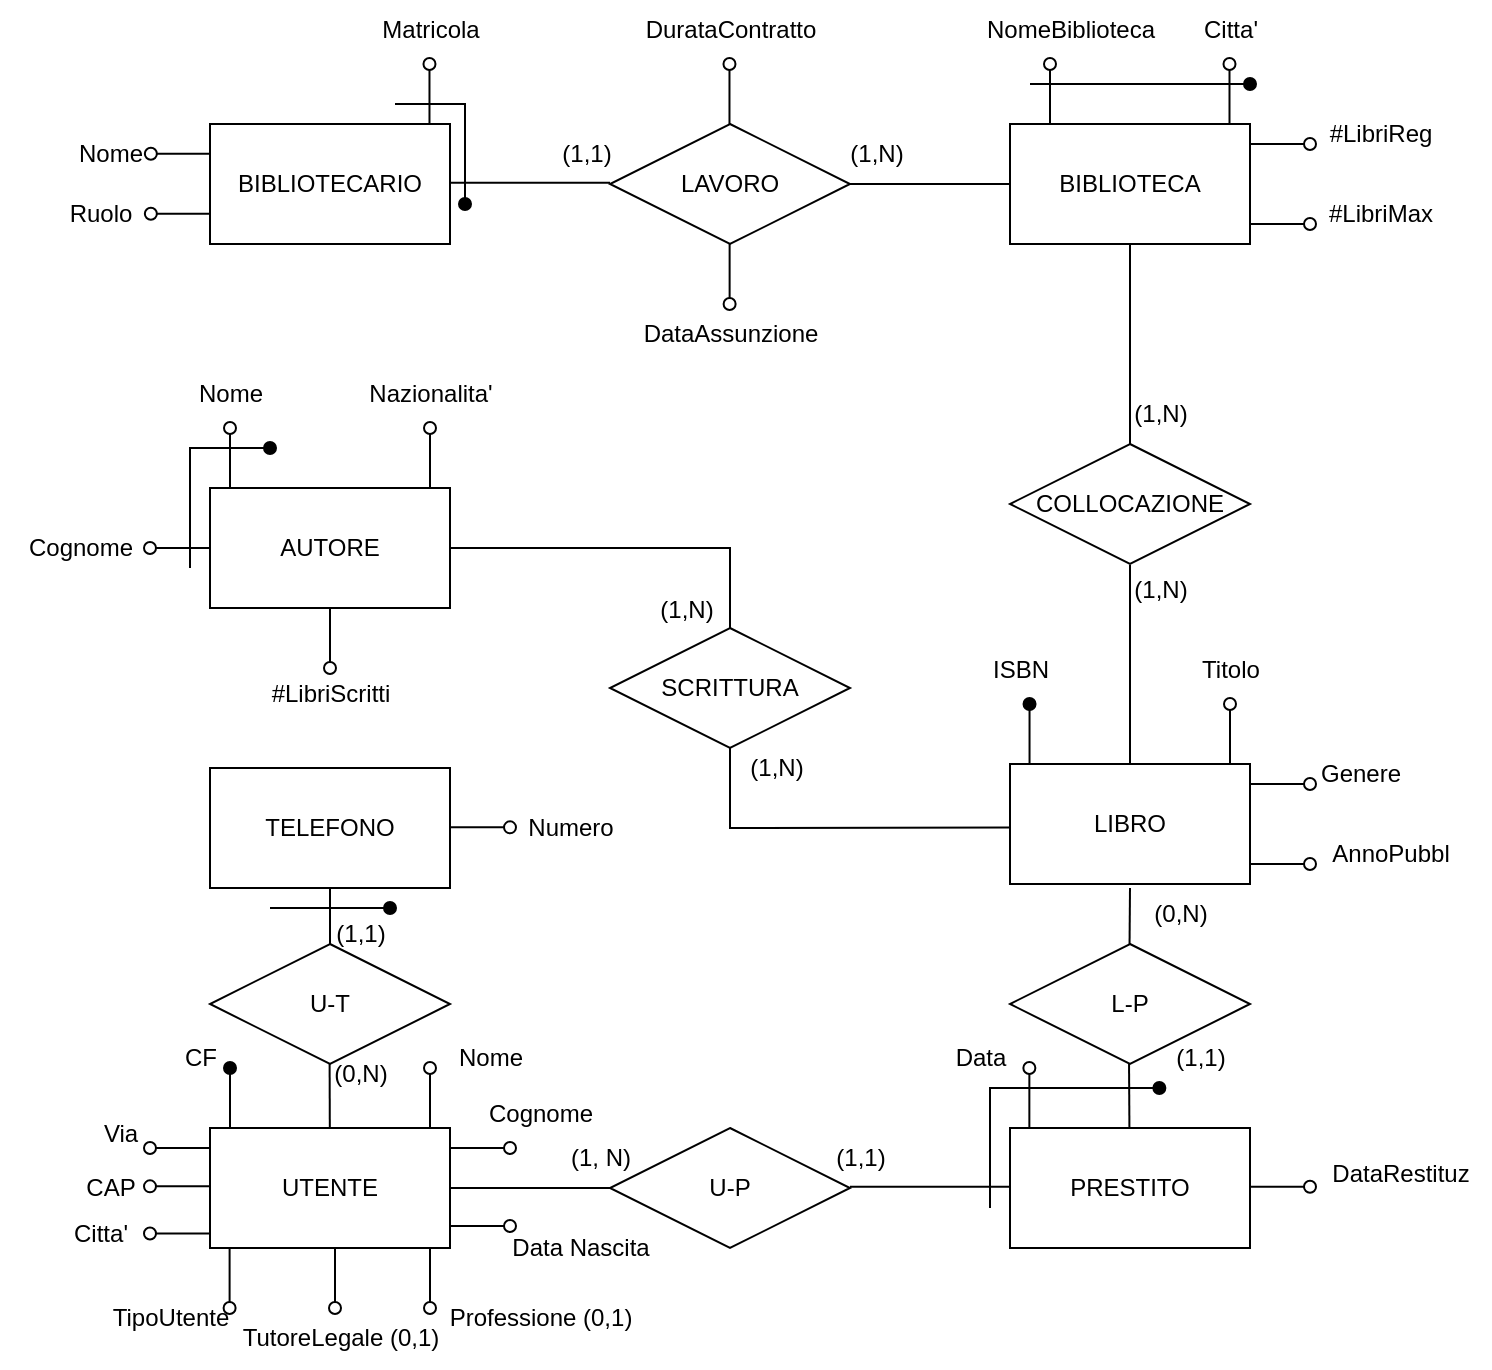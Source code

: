 <mxfile version="26.0.11">
  <diagram name="Pagina-1" id="RL0XjZE2s4-XFpA9i5bR">
    <mxGraphModel dx="1463" dy="1565" grid="1" gridSize="10" guides="1" tooltips="1" connect="1" arrows="1" fold="1" page="1" pageScale="1" pageWidth="827" pageHeight="1169" math="0" shadow="0">
      <root>
        <mxCell id="0" />
        <mxCell id="1" parent="0" />
        <mxCell id="hJ6xyMmWMAoAvNi93n1Z-1" value="UTENTE" style="rounded=0;whiteSpace=wrap;html=1;" parent="1" vertex="1">
          <mxGeometry x="80" y="160" width="120" height="60" as="geometry" />
        </mxCell>
        <mxCell id="hJ6xyMmWMAoAvNi93n1Z-7" value="" style="endArrow=oval;html=1;rounded=0;endFill=1;" parent="1" edge="1">
          <mxGeometry width="50" height="50" relative="1" as="geometry">
            <mxPoint x="90" y="160" as="sourcePoint" />
            <mxPoint x="90" y="130" as="targetPoint" />
          </mxGeometry>
        </mxCell>
        <mxCell id="hJ6xyMmWMAoAvNi93n1Z-8" value="CF" style="text;html=1;align=center;verticalAlign=middle;resizable=0;points=[];autosize=1;strokeColor=none;fillColor=none;" parent="1" vertex="1">
          <mxGeometry x="55" y="110" width="40" height="30" as="geometry" />
        </mxCell>
        <mxCell id="hJ6xyMmWMAoAvNi93n1Z-9" value="Nome" style="text;html=1;align=center;verticalAlign=middle;resizable=0;points=[];autosize=1;strokeColor=none;fillColor=none;" parent="1" vertex="1">
          <mxGeometry x="190" y="110" width="60" height="30" as="geometry" />
        </mxCell>
        <mxCell id="hJ6xyMmWMAoAvNi93n1Z-10" value="" style="endArrow=oval;html=1;rounded=0;endFill=0;" parent="1" edge="1">
          <mxGeometry width="50" height="50" relative="1" as="geometry">
            <mxPoint x="190" y="160" as="sourcePoint" />
            <mxPoint x="190" y="130" as="targetPoint" />
          </mxGeometry>
        </mxCell>
        <mxCell id="hJ6xyMmWMAoAvNi93n1Z-11" value="Cognome" style="text;html=1;align=center;verticalAlign=middle;resizable=0;points=[];autosize=1;strokeColor=none;fillColor=none;" parent="1" vertex="1">
          <mxGeometry x="205" y="138" width="80" height="30" as="geometry" />
        </mxCell>
        <mxCell id="hJ6xyMmWMAoAvNi93n1Z-12" value="" style="endArrow=oval;html=1;rounded=0;endFill=0;" parent="1" edge="1">
          <mxGeometry width="50" height="50" relative="1" as="geometry">
            <mxPoint x="80" y="170" as="sourcePoint" />
            <mxPoint x="50" y="170" as="targetPoint" />
          </mxGeometry>
        </mxCell>
        <mxCell id="hJ6xyMmWMAoAvNi93n1Z-16" value="" style="endArrow=oval;html=1;rounded=0;endFill=0;" parent="1" edge="1">
          <mxGeometry width="50" height="50" relative="1" as="geometry">
            <mxPoint x="80" y="189.17" as="sourcePoint" />
            <mxPoint x="50" y="189.17" as="targetPoint" />
          </mxGeometry>
        </mxCell>
        <mxCell id="hJ6xyMmWMAoAvNi93n1Z-17" value="Via" style="text;html=1;align=center;verticalAlign=middle;resizable=0;points=[];autosize=1;strokeColor=none;fillColor=none;" parent="1" vertex="1">
          <mxGeometry x="15" y="148" width="40" height="30" as="geometry" />
        </mxCell>
        <mxCell id="hJ6xyMmWMAoAvNi93n1Z-19" value="CAP" style="text;html=1;align=center;verticalAlign=middle;resizable=0;points=[];autosize=1;strokeColor=none;fillColor=none;" parent="1" vertex="1">
          <mxGeometry x="5" y="175" width="50" height="30" as="geometry" />
        </mxCell>
        <mxCell id="hJ6xyMmWMAoAvNi93n1Z-20" value="" style="endArrow=oval;html=1;rounded=0;endFill=0;" parent="1" edge="1">
          <mxGeometry width="50" height="50" relative="1" as="geometry">
            <mxPoint x="80" y="212.72" as="sourcePoint" />
            <mxPoint x="50" y="212.72" as="targetPoint" />
          </mxGeometry>
        </mxCell>
        <mxCell id="hJ6xyMmWMAoAvNi93n1Z-21" value="Citta&#39;" style="text;html=1;align=center;verticalAlign=middle;resizable=0;points=[];autosize=1;strokeColor=none;fillColor=none;" parent="1" vertex="1">
          <mxGeometry y="198" width="50" height="30" as="geometry" />
        </mxCell>
        <mxCell id="hJ6xyMmWMAoAvNi93n1Z-22" value="" style="endArrow=oval;html=1;rounded=0;endFill=0;" parent="1" edge="1">
          <mxGeometry width="50" height="50" relative="1" as="geometry">
            <mxPoint x="200" y="170" as="sourcePoint" />
            <mxPoint x="230" y="170" as="targetPoint" />
          </mxGeometry>
        </mxCell>
        <mxCell id="hJ6xyMmWMAoAvNi93n1Z-23" value="Data Nascita" style="text;html=1;align=center;verticalAlign=middle;resizable=0;points=[];autosize=1;strokeColor=none;fillColor=none;" parent="1" vertex="1">
          <mxGeometry x="220" y="205" width="90" height="30" as="geometry" />
        </mxCell>
        <mxCell id="hJ6xyMmWMAoAvNi93n1Z-24" value="" style="endArrow=oval;html=1;rounded=0;endFill=0;" parent="1" edge="1">
          <mxGeometry width="50" height="50" relative="1" as="geometry">
            <mxPoint x="200" y="209" as="sourcePoint" />
            <mxPoint x="230" y="209" as="targetPoint" />
          </mxGeometry>
        </mxCell>
        <mxCell id="hJ6xyMmWMAoAvNi93n1Z-25" value="U-P" style="rhombus;whiteSpace=wrap;html=1;" parent="1" vertex="1">
          <mxGeometry x="280" y="160" width="120" height="60" as="geometry" />
        </mxCell>
        <mxCell id="hJ6xyMmWMAoAvNi93n1Z-26" value="" style="endArrow=none;html=1;rounded=0;exitX=1;exitY=0.5;exitDx=0;exitDy=0;" parent="1" source="hJ6xyMmWMAoAvNi93n1Z-1" edge="1">
          <mxGeometry width="50" height="50" relative="1" as="geometry">
            <mxPoint x="290" y="240" as="sourcePoint" />
            <mxPoint x="280" y="190" as="targetPoint" />
          </mxGeometry>
        </mxCell>
        <mxCell id="hJ6xyMmWMAoAvNi93n1Z-28" value="PRESTITO" style="rounded=0;whiteSpace=wrap;html=1;" parent="1" vertex="1">
          <mxGeometry x="480" y="160" width="120" height="60" as="geometry" />
        </mxCell>
        <mxCell id="hJ6xyMmWMAoAvNi93n1Z-29" value="(1, N)" style="text;html=1;align=center;verticalAlign=middle;resizable=0;points=[];autosize=1;strokeColor=none;fillColor=none;" parent="1" vertex="1">
          <mxGeometry x="250" y="160" width="50" height="30" as="geometry" />
        </mxCell>
        <mxCell id="hJ6xyMmWMAoAvNi93n1Z-30" value="(1,1)" style="text;html=1;align=center;verticalAlign=middle;resizable=0;points=[];autosize=1;strokeColor=none;fillColor=none;" parent="1" vertex="1">
          <mxGeometry x="380" y="160" width="50" height="30" as="geometry" />
        </mxCell>
        <mxCell id="hJ6xyMmWMAoAvNi93n1Z-31" value="" style="endArrow=oval;html=1;rounded=0;endFill=1;" parent="1" edge="1">
          <mxGeometry width="50" height="50" relative="1" as="geometry">
            <mxPoint x="470" y="200" as="sourcePoint" />
            <mxPoint x="554.68" y="140" as="targetPoint" />
            <Array as="points">
              <mxPoint x="470" y="140" />
            </Array>
          </mxGeometry>
        </mxCell>
        <mxCell id="hJ6xyMmWMAoAvNi93n1Z-32" value="Data" style="text;html=1;align=center;verticalAlign=middle;resizable=0;points=[];autosize=1;strokeColor=none;fillColor=none;" parent="1" vertex="1">
          <mxGeometry x="440" y="110" width="50" height="30" as="geometry" />
        </mxCell>
        <mxCell id="hJ6xyMmWMAoAvNi93n1Z-33" value="" style="endArrow=oval;html=1;rounded=0;endFill=0;" parent="1" edge="1">
          <mxGeometry width="50" height="50" relative="1" as="geometry">
            <mxPoint x="489.68" y="160" as="sourcePoint" />
            <mxPoint x="489.68" y="130" as="targetPoint" />
          </mxGeometry>
        </mxCell>
        <mxCell id="hJ6xyMmWMAoAvNi93n1Z-34" value="" style="endArrow=oval;html=1;rounded=0;endFill=0;" parent="1" edge="1">
          <mxGeometry width="50" height="50" relative="1" as="geometry">
            <mxPoint x="600" y="189.35" as="sourcePoint" />
            <mxPoint x="630" y="189.35" as="targetPoint" />
          </mxGeometry>
        </mxCell>
        <mxCell id="hJ6xyMmWMAoAvNi93n1Z-35" value="DataRestituz" style="text;html=1;align=center;verticalAlign=middle;resizable=0;points=[];autosize=1;strokeColor=none;fillColor=none;" parent="1" vertex="1">
          <mxGeometry x="630" y="168" width="90" height="30" as="geometry" />
        </mxCell>
        <mxCell id="hJ6xyMmWMAoAvNi93n1Z-36" value="L-P" style="rhombus;whiteSpace=wrap;html=1;" parent="1" vertex="1">
          <mxGeometry x="480" y="68" width="120" height="60" as="geometry" />
        </mxCell>
        <mxCell id="hJ6xyMmWMAoAvNi93n1Z-38" value="(1,1)" style="text;html=1;align=center;verticalAlign=middle;resizable=0;points=[];autosize=1;strokeColor=none;fillColor=none;" parent="1" vertex="1">
          <mxGeometry x="550" y="110" width="50" height="30" as="geometry" />
        </mxCell>
        <mxCell id="hJ6xyMmWMAoAvNi93n1Z-40" value="(0,N)" style="text;html=1;align=center;verticalAlign=middle;resizable=0;points=[];autosize=1;strokeColor=none;fillColor=none;" parent="1" vertex="1">
          <mxGeometry x="540" y="38" width="50" height="30" as="geometry" />
        </mxCell>
        <mxCell id="hJ6xyMmWMAoAvNi93n1Z-41" value="AUTORE" style="rounded=0;whiteSpace=wrap;html=1;" parent="1" vertex="1">
          <mxGeometry x="80" y="-160" width="120" height="60" as="geometry" />
        </mxCell>
        <mxCell id="hJ6xyMmWMAoAvNi93n1Z-42" value="" style="endArrow=oval;html=1;rounded=0;endFill=0;" parent="1" edge="1">
          <mxGeometry width="50" height="50" relative="1" as="geometry">
            <mxPoint x="90" y="-160" as="sourcePoint" />
            <mxPoint x="90" y="-190" as="targetPoint" />
          </mxGeometry>
        </mxCell>
        <mxCell id="hJ6xyMmWMAoAvNi93n1Z-43" value="" style="endArrow=oval;html=1;rounded=0;endFill=0;" parent="1" edge="1">
          <mxGeometry width="50" height="50" relative="1" as="geometry">
            <mxPoint x="190" y="-160" as="sourcePoint" />
            <mxPoint x="190" y="-190" as="targetPoint" />
          </mxGeometry>
        </mxCell>
        <mxCell id="hJ6xyMmWMAoAvNi93n1Z-44" value="Nazionalita&#39;" style="text;html=1;align=center;verticalAlign=middle;resizable=0;points=[];autosize=1;strokeColor=none;fillColor=none;" parent="1" vertex="1">
          <mxGeometry x="145" y="-222" width="90" height="30" as="geometry" />
        </mxCell>
        <mxCell id="hJ6xyMmWMAoAvNi93n1Z-45" value="" style="endArrow=oval;html=1;rounded=0;endFill=0;" parent="1" edge="1">
          <mxGeometry width="50" height="50" relative="1" as="geometry">
            <mxPoint x="79.57" y="-130" as="sourcePoint" />
            <mxPoint x="50" y="-130" as="targetPoint" />
          </mxGeometry>
        </mxCell>
        <mxCell id="hJ6xyMmWMAoAvNi93n1Z-46" value="Cognome" style="text;html=1;align=center;verticalAlign=middle;resizable=0;points=[];autosize=1;strokeColor=none;fillColor=none;" parent="1" vertex="1">
          <mxGeometry x="-25" y="-145" width="80" height="30" as="geometry" />
        </mxCell>
        <mxCell id="hJ6xyMmWMAoAvNi93n1Z-47" value="SCRITTURA" style="rhombus;whiteSpace=wrap;html=1;" parent="1" vertex="1">
          <mxGeometry x="280" y="-90" width="120" height="60" as="geometry" />
        </mxCell>
        <mxCell id="hJ6xyMmWMAoAvNi93n1Z-49" value="(1,N)" style="text;html=1;align=center;verticalAlign=middle;resizable=0;points=[];autosize=1;strokeColor=none;fillColor=none;" parent="1" vertex="1">
          <mxGeometry x="337.5" y="-35" width="50" height="30" as="geometry" />
        </mxCell>
        <mxCell id="hJ6xyMmWMAoAvNi93n1Z-51" value="(1,N)" style="text;html=1;align=center;verticalAlign=middle;resizable=0;points=[];autosize=1;strokeColor=none;fillColor=none;" parent="1" vertex="1">
          <mxGeometry x="292.5" y="-114" width="50" height="30" as="geometry" />
        </mxCell>
        <mxCell id="hJ6xyMmWMAoAvNi93n1Z-52" value="LIBRO" style="rounded=0;whiteSpace=wrap;html=1;" parent="1" vertex="1">
          <mxGeometry x="480" y="-22" width="120" height="60" as="geometry" />
        </mxCell>
        <mxCell id="hJ6xyMmWMAoAvNi93n1Z-53" value="" style="endArrow=oval;html=1;rounded=0;endFill=1;" parent="1" edge="1">
          <mxGeometry width="50" height="50" relative="1" as="geometry">
            <mxPoint x="489.77" y="-22" as="sourcePoint" />
            <mxPoint x="489.77" y="-52" as="targetPoint" />
          </mxGeometry>
        </mxCell>
        <mxCell id="hJ6xyMmWMAoAvNi93n1Z-54" value="ISBN" style="text;html=1;align=center;verticalAlign=middle;resizable=0;points=[];autosize=1;strokeColor=none;fillColor=none;" parent="1" vertex="1">
          <mxGeometry x="460" y="-84" width="50" height="30" as="geometry" />
        </mxCell>
        <mxCell id="hJ6xyMmWMAoAvNi93n1Z-55" value="" style="endArrow=oval;html=1;rounded=0;endFill=0;" parent="1" edge="1">
          <mxGeometry width="50" height="50" relative="1" as="geometry">
            <mxPoint x="590" y="-22" as="sourcePoint" />
            <mxPoint x="590" y="-52" as="targetPoint" />
          </mxGeometry>
        </mxCell>
        <mxCell id="hJ6xyMmWMAoAvNi93n1Z-56" value="Titolo" style="text;html=1;align=center;verticalAlign=middle;resizable=0;points=[];autosize=1;strokeColor=none;fillColor=none;" parent="1" vertex="1">
          <mxGeometry x="565" y="-84" width="50" height="30" as="geometry" />
        </mxCell>
        <mxCell id="hJ6xyMmWMAoAvNi93n1Z-57" value="" style="endArrow=oval;html=1;rounded=0;endFill=0;" parent="1" edge="1">
          <mxGeometry width="50" height="50" relative="1" as="geometry">
            <mxPoint x="600" y="-12" as="sourcePoint" />
            <mxPoint x="630" y="-12" as="targetPoint" />
          </mxGeometry>
        </mxCell>
        <mxCell id="hJ6xyMmWMAoAvNi93n1Z-58" value="Genere" style="text;html=1;align=center;verticalAlign=middle;resizable=0;points=[];autosize=1;strokeColor=none;fillColor=none;" parent="1" vertex="1">
          <mxGeometry x="625" y="-32" width="60" height="30" as="geometry" />
        </mxCell>
        <mxCell id="hJ6xyMmWMAoAvNi93n1Z-59" value="" style="endArrow=oval;html=1;rounded=0;endFill=0;" parent="1" edge="1">
          <mxGeometry width="50" height="50" relative="1" as="geometry">
            <mxPoint x="600" y="28" as="sourcePoint" />
            <mxPoint x="630" y="28" as="targetPoint" />
          </mxGeometry>
        </mxCell>
        <mxCell id="hJ6xyMmWMAoAvNi93n1Z-60" value="AnnoPubbl" style="text;html=1;align=center;verticalAlign=middle;resizable=0;points=[];autosize=1;strokeColor=none;fillColor=none;" parent="1" vertex="1">
          <mxGeometry x="630" y="8" width="80" height="30" as="geometry" />
        </mxCell>
        <mxCell id="hJ6xyMmWMAoAvNi93n1Z-61" value="" style="endArrow=none;html=1;rounded=0;exitX=1;exitY=0.5;exitDx=0;exitDy=0;" parent="1" edge="1">
          <mxGeometry width="50" height="50" relative="1" as="geometry">
            <mxPoint x="540" y="-22" as="sourcePoint" />
            <mxPoint x="540" y="-121.57" as="targetPoint" />
          </mxGeometry>
        </mxCell>
        <mxCell id="hJ6xyMmWMAoAvNi93n1Z-62" value="COLLOCAZIONE" style="rhombus;whiteSpace=wrap;html=1;" parent="1" vertex="1">
          <mxGeometry x="480" y="-182" width="120" height="60" as="geometry" />
        </mxCell>
        <mxCell id="hJ6xyMmWMAoAvNi93n1Z-63" value="(1,N)" style="text;html=1;align=center;verticalAlign=middle;resizable=0;points=[];autosize=1;strokeColor=none;fillColor=none;" parent="1" vertex="1">
          <mxGeometry x="530" y="-124" width="50" height="30" as="geometry" />
        </mxCell>
        <mxCell id="hJ6xyMmWMAoAvNi93n1Z-64" value="" style="endArrow=none;html=1;rounded=0;exitX=1;exitY=0.5;exitDx=0;exitDy=0;" parent="1" edge="1">
          <mxGeometry width="50" height="50" relative="1" as="geometry">
            <mxPoint x="540" y="-182" as="sourcePoint" />
            <mxPoint x="540" y="-281.57" as="targetPoint" />
          </mxGeometry>
        </mxCell>
        <mxCell id="hJ6xyMmWMAoAvNi93n1Z-65" value="&lt;div&gt;BIBLIOTECA&lt;/div&gt;" style="rounded=0;whiteSpace=wrap;html=1;" parent="1" vertex="1">
          <mxGeometry x="480" y="-342" width="120" height="60" as="geometry" />
        </mxCell>
        <mxCell id="hJ6xyMmWMAoAvNi93n1Z-66" value="(1,N)" style="text;html=1;align=center;verticalAlign=middle;resizable=0;points=[];autosize=1;strokeColor=none;fillColor=none;" parent="1" vertex="1">
          <mxGeometry x="530" y="-212" width="50" height="30" as="geometry" />
        </mxCell>
        <mxCell id="hJ6xyMmWMAoAvNi93n1Z-67" value="" style="endArrow=oval;html=1;rounded=0;endFill=1;" parent="1" edge="1">
          <mxGeometry width="50" height="50" relative="1" as="geometry">
            <mxPoint x="490" y="-362" as="sourcePoint" />
            <mxPoint x="600" y="-362" as="targetPoint" />
          </mxGeometry>
        </mxCell>
        <mxCell id="hJ6xyMmWMAoAvNi93n1Z-68" value="NomeBiblioteca" style="text;html=1;align=center;verticalAlign=middle;resizable=0;points=[];autosize=1;strokeColor=none;fillColor=none;" parent="1" vertex="1">
          <mxGeometry x="455" y="-404" width="110" height="30" as="geometry" />
        </mxCell>
        <mxCell id="hJ6xyMmWMAoAvNi93n1Z-69" value="" style="endArrow=oval;html=1;rounded=0;endFill=0;" parent="1" edge="1">
          <mxGeometry width="50" height="50" relative="1" as="geometry">
            <mxPoint x="589.75" y="-342" as="sourcePoint" />
            <mxPoint x="589.75" y="-372" as="targetPoint" />
          </mxGeometry>
        </mxCell>
        <mxCell id="hJ6xyMmWMAoAvNi93n1Z-70" value="Citta&#39;" style="text;html=1;align=center;verticalAlign=middle;resizable=0;points=[];autosize=1;strokeColor=none;fillColor=none;" parent="1" vertex="1">
          <mxGeometry x="565" y="-404" width="50" height="30" as="geometry" />
        </mxCell>
        <mxCell id="hJ6xyMmWMAoAvNi93n1Z-71" value="" style="endArrow=oval;html=1;rounded=0;endFill=0;" parent="1" edge="1">
          <mxGeometry width="50" height="50" relative="1" as="geometry">
            <mxPoint x="600" y="-332" as="sourcePoint" />
            <mxPoint x="630" y="-332" as="targetPoint" />
          </mxGeometry>
        </mxCell>
        <mxCell id="hJ6xyMmWMAoAvNi93n1Z-72" value="#LibriReg" style="text;html=1;align=center;verticalAlign=middle;resizable=0;points=[];autosize=1;strokeColor=none;fillColor=none;" parent="1" vertex="1">
          <mxGeometry x="630" y="-352" width="70" height="30" as="geometry" />
        </mxCell>
        <mxCell id="hJ6xyMmWMAoAvNi93n1Z-73" value="LAVORO" style="rhombus;whiteSpace=wrap;html=1;" parent="1" vertex="1">
          <mxGeometry x="280" y="-342" width="120" height="60" as="geometry" />
        </mxCell>
        <mxCell id="hJ6xyMmWMAoAvNi93n1Z-74" value="(1,1)" style="text;html=1;align=center;verticalAlign=middle;resizable=0;points=[];autosize=1;strokeColor=none;fillColor=none;" parent="1" vertex="1">
          <mxGeometry x="242.5" y="-342" width="50" height="30" as="geometry" />
        </mxCell>
        <mxCell id="hJ6xyMmWMAoAvNi93n1Z-75" value="(1,N)" style="text;html=1;align=center;verticalAlign=middle;resizable=0;points=[];autosize=1;strokeColor=none;fillColor=none;" parent="1" vertex="1">
          <mxGeometry x="387.5" y="-342" width="50" height="30" as="geometry" />
        </mxCell>
        <mxCell id="hJ6xyMmWMAoAvNi93n1Z-78" value="BIBLIOTECARIO" style="rounded=0;whiteSpace=wrap;html=1;" parent="1" vertex="1">
          <mxGeometry x="80" y="-342" width="120" height="60" as="geometry" />
        </mxCell>
        <mxCell id="hJ6xyMmWMAoAvNi93n1Z-79" value="" style="endArrow=oval;html=1;rounded=0;endFill=0;" parent="1" edge="1">
          <mxGeometry width="50" height="50" relative="1" as="geometry">
            <mxPoint x="189.74" y="-342" as="sourcePoint" />
            <mxPoint x="189.74" y="-372" as="targetPoint" />
          </mxGeometry>
        </mxCell>
        <mxCell id="hJ6xyMmWMAoAvNi93n1Z-80" value="Matricola" style="text;html=1;align=center;verticalAlign=middle;resizable=0;points=[];autosize=1;strokeColor=none;fillColor=none;" parent="1" vertex="1">
          <mxGeometry x="155" y="-404" width="70" height="30" as="geometry" />
        </mxCell>
        <mxCell id="hJ6xyMmWMAoAvNi93n1Z-82" value="DataAssunzione" style="text;html=1;align=center;verticalAlign=middle;resizable=0;points=[];autosize=1;strokeColor=none;fillColor=none;" parent="1" vertex="1">
          <mxGeometry x="285" y="-252" width="110" height="30" as="geometry" />
        </mxCell>
        <mxCell id="hJ6xyMmWMAoAvNi93n1Z-86" value="Ruolo" style="text;html=1;align=center;verticalAlign=middle;resizable=0;points=[];autosize=1;strokeColor=none;fillColor=none;" parent="1" vertex="1">
          <mxGeometry y="-312" width="50" height="30" as="geometry" />
        </mxCell>
        <mxCell id="hJ6xyMmWMAoAvNi93n1Z-87" value="" style="endArrow=oval;html=1;rounded=0;endFill=0;" parent="1" edge="1">
          <mxGeometry width="50" height="50" relative="1" as="geometry">
            <mxPoint x="500" y="-342" as="sourcePoint" />
            <mxPoint x="500" y="-372" as="targetPoint" />
          </mxGeometry>
        </mxCell>
        <mxCell id="hJ6xyMmWMAoAvNi93n1Z-88" value="" style="endArrow=oval;html=1;rounded=0;endFill=0;" parent="1" edge="1">
          <mxGeometry width="50" height="50" relative="1" as="geometry">
            <mxPoint x="600" y="-292" as="sourcePoint" />
            <mxPoint x="630" y="-292" as="targetPoint" />
          </mxGeometry>
        </mxCell>
        <mxCell id="hJ6xyMmWMAoAvNi93n1Z-89" value="#LibriMax" style="text;html=1;align=center;verticalAlign=middle;resizable=0;points=[];autosize=1;strokeColor=none;fillColor=none;" parent="1" vertex="1">
          <mxGeometry x="625" y="-312" width="80" height="30" as="geometry" />
        </mxCell>
        <mxCell id="hJ6xyMmWMAoAvNi93n1Z-90" value="" style="endArrow=oval;html=1;rounded=0;endFill=1;" parent="1" edge="1">
          <mxGeometry width="50" height="50" relative="1" as="geometry">
            <mxPoint x="70" y="-120" as="sourcePoint" />
            <mxPoint x="110" y="-180" as="targetPoint" />
            <Array as="points">
              <mxPoint x="70" y="-180" />
            </Array>
          </mxGeometry>
        </mxCell>
        <mxCell id="hJ6xyMmWMAoAvNi93n1Z-91" value="Nome" style="text;html=1;align=center;verticalAlign=middle;resizable=0;points=[];autosize=1;strokeColor=none;fillColor=none;" parent="1" vertex="1">
          <mxGeometry x="60" y="-222" width="60" height="30" as="geometry" />
        </mxCell>
        <mxCell id="hJ6xyMmWMAoAvNi93n1Z-92" value="" style="endArrow=oval;html=1;rounded=0;endFill=0;" parent="1" edge="1">
          <mxGeometry width="50" height="50" relative="1" as="geometry">
            <mxPoint x="339.74" y="-342" as="sourcePoint" />
            <mxPoint x="339.74" y="-372" as="targetPoint" />
          </mxGeometry>
        </mxCell>
        <mxCell id="hJ6xyMmWMAoAvNi93n1Z-93" value="DurataContratto" style="text;html=1;align=center;verticalAlign=middle;resizable=0;points=[];autosize=1;strokeColor=none;fillColor=none;" parent="1" vertex="1">
          <mxGeometry x="285" y="-404" width="110" height="30" as="geometry" />
        </mxCell>
        <mxCell id="hJ6xyMmWMAoAvNi93n1Z-96" value="" style="endArrow=oval;html=1;rounded=0;endFill=0;" parent="1" edge="1">
          <mxGeometry width="50" height="50" relative="1" as="geometry">
            <mxPoint x="190" y="220" as="sourcePoint" />
            <mxPoint x="190" y="250" as="targetPoint" />
          </mxGeometry>
        </mxCell>
        <mxCell id="hJ6xyMmWMAoAvNi93n1Z-102" value="" style="endArrow=oval;html=1;rounded=0;endFill=0;" parent="1" edge="1">
          <mxGeometry width="50" height="50" relative="1" as="geometry">
            <mxPoint x="140" y="-100" as="sourcePoint" />
            <mxPoint x="140" y="-70" as="targetPoint" />
          </mxGeometry>
        </mxCell>
        <mxCell id="hJ6xyMmWMAoAvNi93n1Z-103" value="#LibriScritti" style="text;html=1;align=center;verticalAlign=middle;resizable=0;points=[];autosize=1;strokeColor=none;fillColor=none;" parent="1" vertex="1">
          <mxGeometry x="100" y="-72" width="80" height="30" as="geometry" />
        </mxCell>
        <mxCell id="hJ6xyMmWMAoAvNi93n1Z-104" value="TELEFONO" style="rounded=0;whiteSpace=wrap;html=1;" parent="1" vertex="1">
          <mxGeometry x="80" y="-20" width="120" height="60" as="geometry" />
        </mxCell>
        <mxCell id="hJ6xyMmWMAoAvNi93n1Z-105" value="" style="endArrow=oval;html=1;rounded=0;endFill=0;" parent="1" edge="1">
          <mxGeometry width="50" height="50" relative="1" as="geometry">
            <mxPoint x="200" y="9.68" as="sourcePoint" />
            <mxPoint x="230" y="9.68" as="targetPoint" />
          </mxGeometry>
        </mxCell>
        <mxCell id="hJ6xyMmWMAoAvNi93n1Z-107" value="Numero" style="text;html=1;align=center;verticalAlign=middle;resizable=0;points=[];autosize=1;strokeColor=none;fillColor=none;" parent="1" vertex="1">
          <mxGeometry x="225" y="-5" width="70" height="30" as="geometry" />
        </mxCell>
        <mxCell id="hJ6xyMmWMAoAvNi93n1Z-108" value="U-T" style="rhombus;whiteSpace=wrap;html=1;" parent="1" vertex="1">
          <mxGeometry x="80" y="68" width="120" height="60" as="geometry" />
        </mxCell>
        <mxCell id="hJ6xyMmWMAoAvNi93n1Z-110" value="" style="endArrow=none;html=1;rounded=0;exitX=0.5;exitY=0;exitDx=0;exitDy=0;" parent="1" source="hJ6xyMmWMAoAvNi93n1Z-108" edge="1">
          <mxGeometry width="50" height="50" relative="1" as="geometry">
            <mxPoint x="90" y="90" as="sourcePoint" />
            <mxPoint x="140" y="40" as="targetPoint" />
          </mxGeometry>
        </mxCell>
        <mxCell id="hJ6xyMmWMAoAvNi93n1Z-111" value="" style="endArrow=none;html=1;rounded=0;" parent="1" source="hJ6xyMmWMAoAvNi93n1Z-1" edge="1">
          <mxGeometry width="50" height="50" relative="1" as="geometry">
            <mxPoint x="139.81" y="156" as="sourcePoint" />
            <mxPoint x="139.81" y="128" as="targetPoint" />
          </mxGeometry>
        </mxCell>
        <mxCell id="hJ6xyMmWMAoAvNi93n1Z-113" value="(0,N)" style="text;html=1;align=center;verticalAlign=middle;resizable=0;points=[];autosize=1;strokeColor=none;fillColor=none;" parent="1" vertex="1">
          <mxGeometry x="130" y="118" width="50" height="30" as="geometry" />
        </mxCell>
        <mxCell id="hJ6xyMmWMAoAvNi93n1Z-114" value="" style="endArrow=oval;html=1;rounded=0;endFill=1;" parent="1" edge="1">
          <mxGeometry width="50" height="50" relative="1" as="geometry">
            <mxPoint x="110" y="50" as="sourcePoint" />
            <mxPoint x="170" y="50" as="targetPoint" />
          </mxGeometry>
        </mxCell>
        <mxCell id="hJ6xyMmWMAoAvNi93n1Z-115" value="(1,1)" style="text;html=1;align=center;verticalAlign=middle;resizable=0;points=[];autosize=1;strokeColor=none;fillColor=none;" parent="1" vertex="1">
          <mxGeometry x="130" y="48" width="50" height="30" as="geometry" />
        </mxCell>
        <mxCell id="hJ6xyMmWMAoAvNi93n1Z-116" value="" style="endArrow=oval;html=1;rounded=0;endFill=0;" parent="1" edge="1">
          <mxGeometry width="50" height="50" relative="1" as="geometry">
            <mxPoint x="89.8" y="220" as="sourcePoint" />
            <mxPoint x="89.8" y="250" as="targetPoint" />
          </mxGeometry>
        </mxCell>
        <mxCell id="hJ6xyMmWMAoAvNi93n1Z-117" value="TipoUtente" style="text;html=1;align=center;verticalAlign=middle;resizable=0;points=[];autosize=1;strokeColor=none;fillColor=none;" parent="1" vertex="1">
          <mxGeometry x="20" y="240" width="80" height="30" as="geometry" />
        </mxCell>
        <mxCell id="hJ6xyMmWMAoAvNi93n1Z-98" value="Professione (0,1)" style="text;html=1;align=center;verticalAlign=middle;resizable=0;points=[];autosize=1;strokeColor=none;fillColor=none;" parent="1" vertex="1">
          <mxGeometry x="190" y="240" width="110" height="30" as="geometry" />
        </mxCell>
        <mxCell id="hJ6xyMmWMAoAvNi93n1Z-120" value="" style="endArrow=none;html=1;rounded=0;exitX=1;exitY=0.5;exitDx=0;exitDy=0;" parent="1" edge="1">
          <mxGeometry width="50" height="50" relative="1" as="geometry">
            <mxPoint x="400" y="189.41" as="sourcePoint" />
            <mxPoint x="480" y="189.41" as="targetPoint" />
          </mxGeometry>
        </mxCell>
        <mxCell id="hJ6xyMmWMAoAvNi93n1Z-121" value="" style="endArrow=none;html=1;rounded=0;exitX=1;exitY=0.5;exitDx=0;exitDy=0;" parent="1" edge="1">
          <mxGeometry width="50" height="50" relative="1" as="geometry">
            <mxPoint x="200" y="-130" as="sourcePoint" />
            <mxPoint x="340" y="-100" as="targetPoint" />
            <Array as="points">
              <mxPoint x="340" y="-130" />
              <mxPoint x="340" y="-100" />
              <mxPoint x="340" y="-90" />
            </Array>
          </mxGeometry>
        </mxCell>
        <mxCell id="hJ6xyMmWMAoAvNi93n1Z-122" value="" style="endArrow=none;html=1;rounded=0;exitX=1;exitY=0.5;exitDx=0;exitDy=0;" parent="1" edge="1">
          <mxGeometry width="50" height="50" relative="1" as="geometry">
            <mxPoint x="200" y="-312.59" as="sourcePoint" />
            <mxPoint x="280" y="-312.59" as="targetPoint" />
          </mxGeometry>
        </mxCell>
        <mxCell id="hJ6xyMmWMAoAvNi93n1Z-124" value="" style="endArrow=none;html=1;rounded=0;exitX=1;exitY=0.5;exitDx=0;exitDy=0;" parent="1" edge="1">
          <mxGeometry width="50" height="50" relative="1" as="geometry">
            <mxPoint x="400" y="-312" as="sourcePoint" />
            <mxPoint x="480" y="-312" as="targetPoint" />
          </mxGeometry>
        </mxCell>
        <mxCell id="hJ6xyMmWMAoAvNi93n1Z-127" value="" style="endArrow=none;html=1;rounded=0;" parent="1" edge="1">
          <mxGeometry width="50" height="50" relative="1" as="geometry">
            <mxPoint x="539.71" y="160" as="sourcePoint" />
            <mxPoint x="539.52" y="128" as="targetPoint" />
          </mxGeometry>
        </mxCell>
        <mxCell id="hJ6xyMmWMAoAvNi93n1Z-129" value="" style="endArrow=none;html=1;rounded=0;" parent="1" edge="1">
          <mxGeometry width="50" height="50" relative="1" as="geometry">
            <mxPoint x="539.78" y="68" as="sourcePoint" />
            <mxPoint x="540" y="40" as="targetPoint" />
          </mxGeometry>
        </mxCell>
        <mxCell id="hJ6xyMmWMAoAvNi93n1Z-130" value="" style="endArrow=none;html=1;rounded=0;" parent="1" edge="1">
          <mxGeometry width="50" height="50" relative="1" as="geometry">
            <mxPoint x="340" y="-30" as="sourcePoint" />
            <mxPoint x="480" y="9.72" as="targetPoint" />
            <Array as="points">
              <mxPoint x="340" y="10" />
            </Array>
          </mxGeometry>
        </mxCell>
        <mxCell id="hJ6xyMmWMAoAvNi93n1Z-132" value="" style="endArrow=oval;html=1;rounded=0;endFill=0;" parent="1" edge="1">
          <mxGeometry width="50" height="50" relative="1" as="geometry">
            <mxPoint x="80" y="-327.11" as="sourcePoint" />
            <mxPoint x="50.43" y="-327.11" as="targetPoint" />
          </mxGeometry>
        </mxCell>
        <mxCell id="hJ6xyMmWMAoAvNi93n1Z-133" value="Nome" style="text;html=1;align=center;verticalAlign=middle;resizable=0;points=[];autosize=1;strokeColor=none;fillColor=none;" parent="1" vertex="1">
          <mxGeometry y="-342" width="60" height="30" as="geometry" />
        </mxCell>
        <mxCell id="hJ6xyMmWMAoAvNi93n1Z-134" value="" style="endArrow=oval;html=1;rounded=0;endFill=0;" parent="1" edge="1">
          <mxGeometry width="50" height="50" relative="1" as="geometry">
            <mxPoint x="80" y="-297.11" as="sourcePoint" />
            <mxPoint x="50.43" y="-297.11" as="targetPoint" />
          </mxGeometry>
        </mxCell>
        <mxCell id="hJ6xyMmWMAoAvNi93n1Z-150" value="" style="endArrow=oval;html=1;rounded=0;endFill=1;" parent="1" edge="1">
          <mxGeometry width="50" height="50" relative="1" as="geometry">
            <mxPoint x="172.5" y="-352" as="sourcePoint" />
            <mxPoint x="207.5" y="-302" as="targetPoint" />
            <Array as="points">
              <mxPoint x="207.5" y="-352" />
            </Array>
          </mxGeometry>
        </mxCell>
        <mxCell id="hJ6xyMmWMAoAvNi93n1Z-151" value="" style="endArrow=oval;html=1;rounded=0;endFill=0;" parent="1" edge="1">
          <mxGeometry width="50" height="50" relative="1" as="geometry">
            <mxPoint x="142.5" y="220" as="sourcePoint" />
            <mxPoint x="142.5" y="250" as="targetPoint" />
          </mxGeometry>
        </mxCell>
        <mxCell id="hJ6xyMmWMAoAvNi93n1Z-152" value="TutoreLegale (0,1)" style="text;html=1;align=center;verticalAlign=middle;resizable=0;points=[];autosize=1;strokeColor=none;fillColor=none;" parent="1" vertex="1">
          <mxGeometry x="85" y="250" width="120" height="30" as="geometry" />
        </mxCell>
        <mxCell id="hX3nk4s2pPgkOlAi-uHa-1" value="" style="endArrow=oval;html=1;rounded=0;endFill=0;" edge="1" parent="1">
          <mxGeometry width="50" height="50" relative="1" as="geometry">
            <mxPoint x="339.81" y="-282" as="sourcePoint" />
            <mxPoint x="339.81" y="-252" as="targetPoint" />
          </mxGeometry>
        </mxCell>
      </root>
    </mxGraphModel>
  </diagram>
</mxfile>
